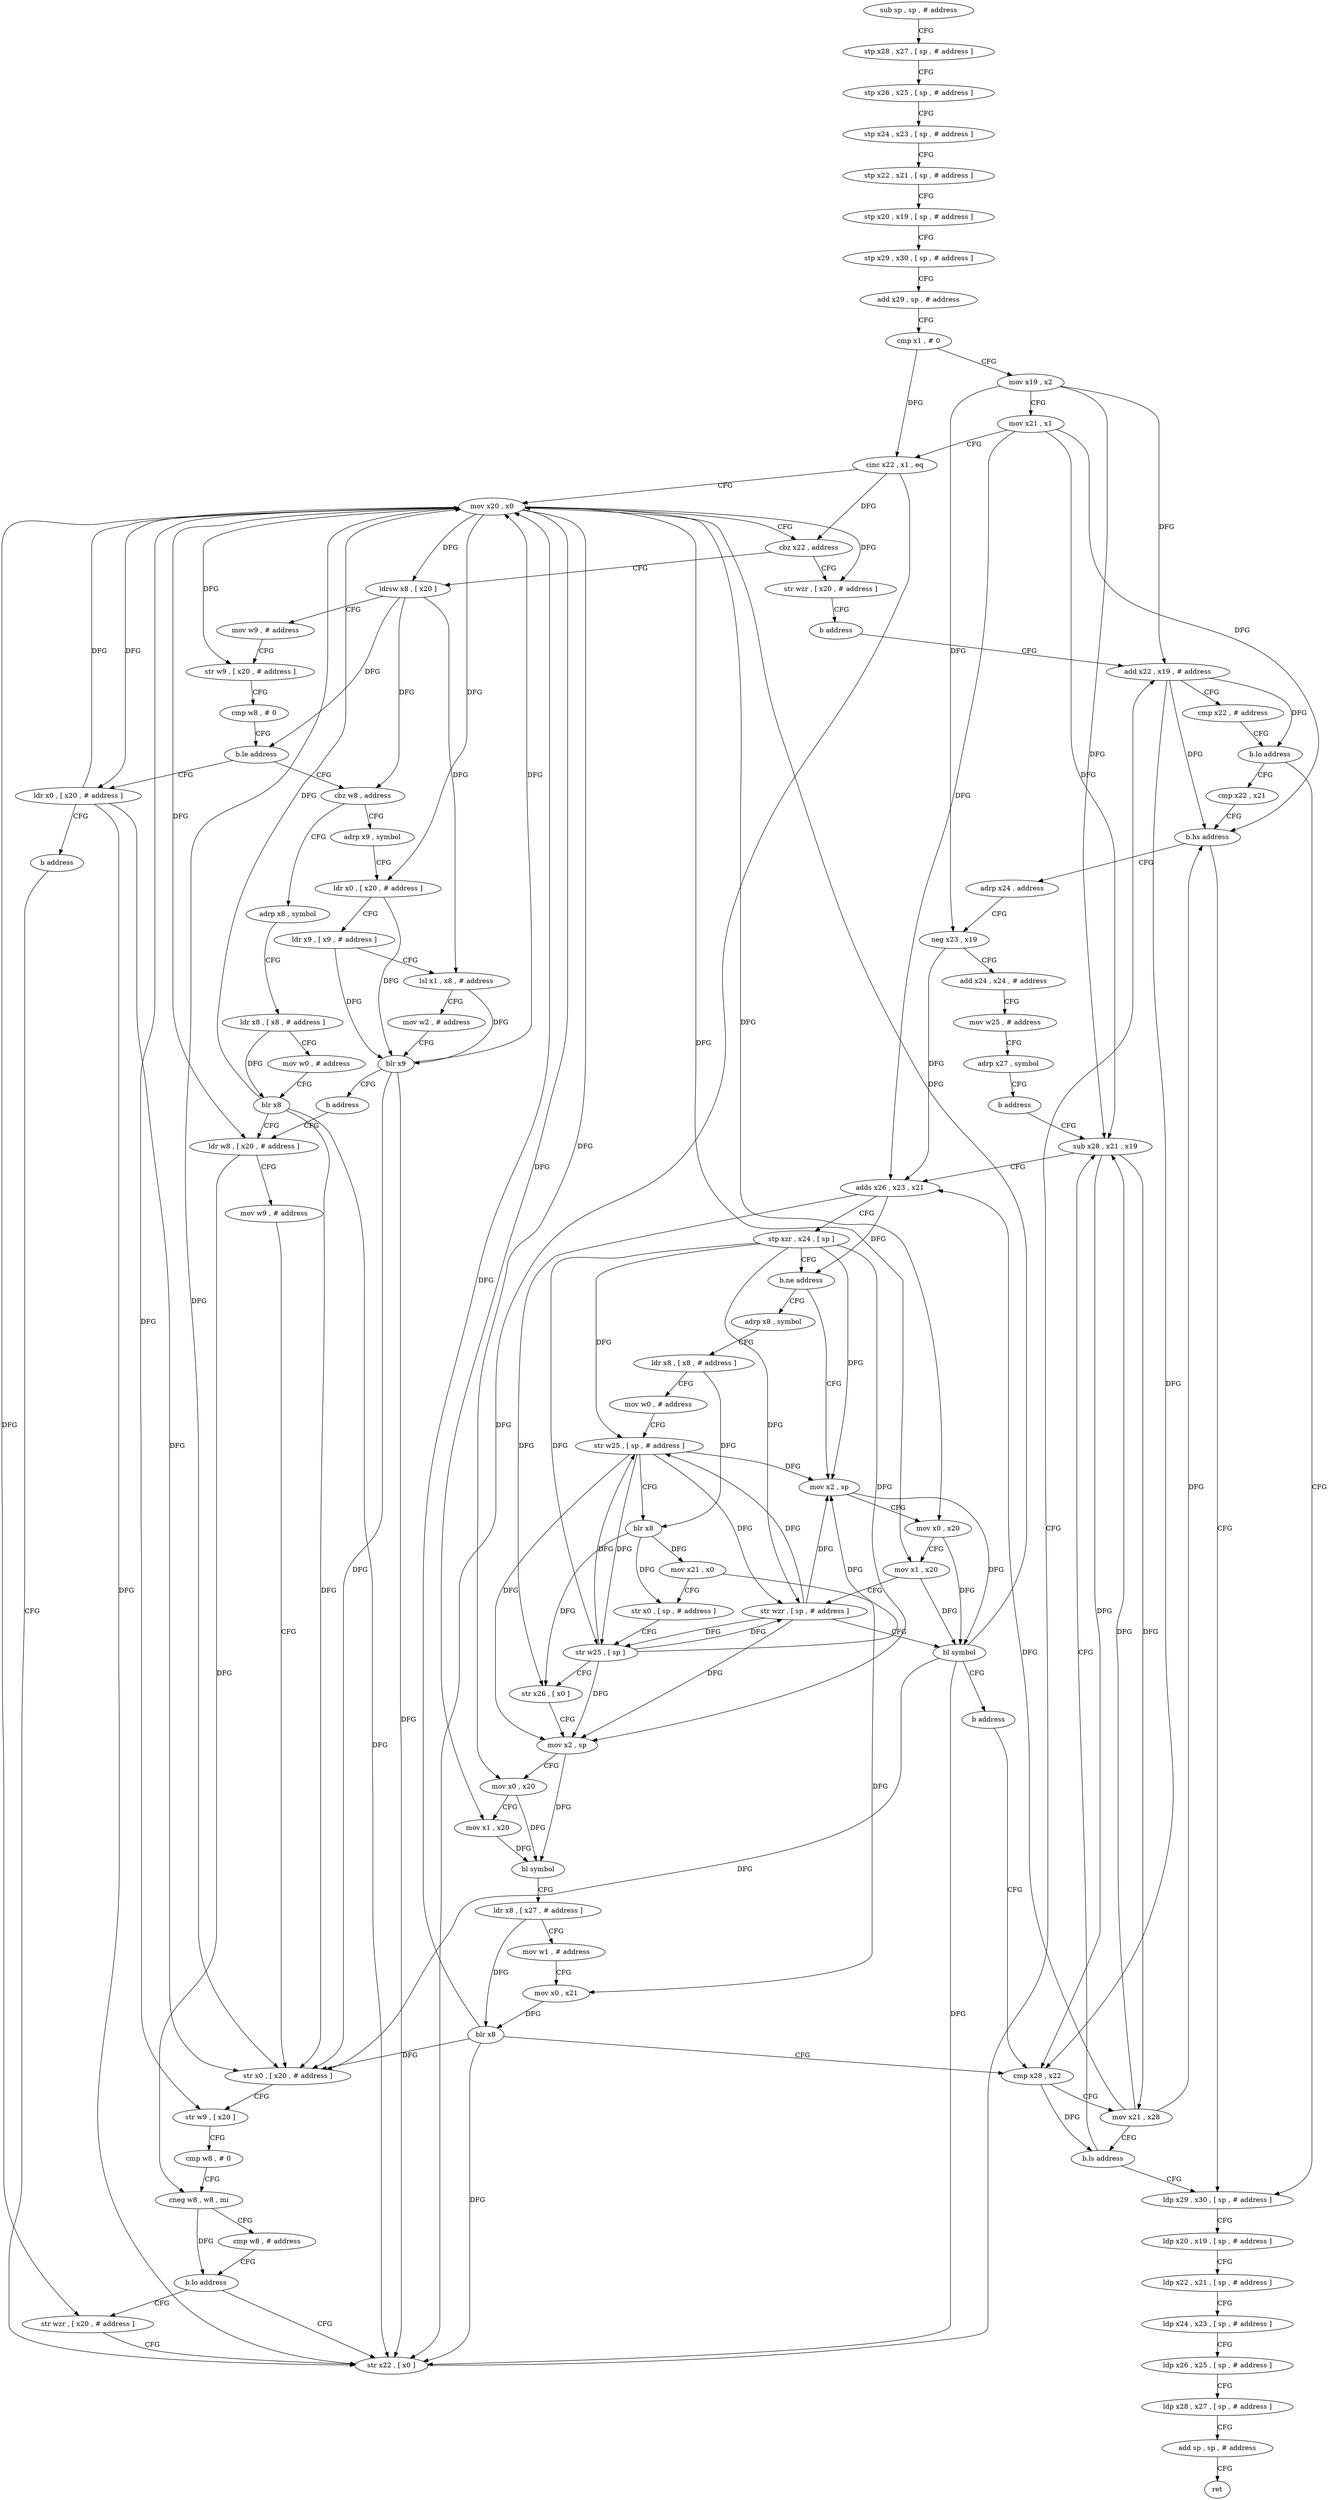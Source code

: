 digraph "func" {
"4255132" [label = "sub sp , sp , # address" ]
"4255136" [label = "stp x28 , x27 , [ sp , # address ]" ]
"4255140" [label = "stp x26 , x25 , [ sp , # address ]" ]
"4255144" [label = "stp x24 , x23 , [ sp , # address ]" ]
"4255148" [label = "stp x22 , x21 , [ sp , # address ]" ]
"4255152" [label = "stp x20 , x19 , [ sp , # address ]" ]
"4255156" [label = "stp x29 , x30 , [ sp , # address ]" ]
"4255160" [label = "add x29 , sp , # address" ]
"4255164" [label = "cmp x1 , # 0" ]
"4255168" [label = "mov x19 , x2" ]
"4255172" [label = "mov x21 , x1" ]
"4255176" [label = "cinc x22 , x1 , eq" ]
"4255180" [label = "mov x20 , x0" ]
"4255184" [label = "cbz x22 , address" ]
"4255216" [label = "str wzr , [ x20 , # address ]" ]
"4255188" [label = "ldrsw x8 , [ x20 ]" ]
"4255220" [label = "b address" ]
"4255312" [label = "add x22 , x19 , # address" ]
"4255192" [label = "mov w9 , # address" ]
"4255196" [label = "str w9 , [ x20 , # address ]" ]
"4255200" [label = "cmp w8 , # 0" ]
"4255204" [label = "b.le address" ]
"4255224" [label = "cbz w8 , address" ]
"4255208" [label = "ldr x0 , [ x20 , # address ]" ]
"4255316" [label = "cmp x22 , # address" ]
"4255320" [label = "b.lo address" ]
"4255476" [label = "ldp x29 , x30 , [ sp , # address ]" ]
"4255324" [label = "cmp x22 , x21" ]
"4255256" [label = "adrp x8 , symbol" ]
"4255228" [label = "adrp x9 , symbol" ]
"4255212" [label = "b address" ]
"4255308" [label = "str x22 , [ x0 ]" ]
"4255480" [label = "ldp x20 , x19 , [ sp , # address ]" ]
"4255484" [label = "ldp x22 , x21 , [ sp , # address ]" ]
"4255488" [label = "ldp x24 , x23 , [ sp , # address ]" ]
"4255492" [label = "ldp x26 , x25 , [ sp , # address ]" ]
"4255496" [label = "ldp x28 , x27 , [ sp , # address ]" ]
"4255500" [label = "add sp , sp , # address" ]
"4255504" [label = "ret" ]
"4255328" [label = "b.hs address" ]
"4255332" [label = "adrp x24 , address" ]
"4255260" [label = "ldr x8 , [ x8 , # address ]" ]
"4255264" [label = "mov w0 , # address" ]
"4255268" [label = "blr x8" ]
"4255272" [label = "ldr w8 , [ x20 , # address ]" ]
"4255232" [label = "ldr x0 , [ x20 , # address ]" ]
"4255236" [label = "ldr x9 , [ x9 , # address ]" ]
"4255240" [label = "lsl x1 , x8 , # address" ]
"4255244" [label = "mov w2 , # address" ]
"4255248" [label = "blr x9" ]
"4255252" [label = "b address" ]
"4255336" [label = "neg x23 , x19" ]
"4255340" [label = "add x24 , x24 , # address" ]
"4255344" [label = "mov w25 , # address" ]
"4255348" [label = "adrp x27 , symbol" ]
"4255352" [label = "b address" ]
"4255436" [label = "sub x28 , x21 , x19" ]
"4255304" [label = "str wzr , [ x20 , # address ]" ]
"4255276" [label = "mov w9 , # address" ]
"4255280" [label = "str x0 , [ x20 , # address ]" ]
"4255284" [label = "str w9 , [ x20 ]" ]
"4255288" [label = "cmp w8 , # 0" ]
"4255292" [label = "cneg w8 , w8 , mi" ]
"4255296" [label = "cmp w8 , # address" ]
"4255300" [label = "b.lo address" ]
"4255440" [label = "adds x26 , x23 , x21" ]
"4255444" [label = "stp xzr , x24 , [ sp ]" ]
"4255448" [label = "b.ne address" ]
"4255356" [label = "adrp x8 , symbol" ]
"4255452" [label = "mov x2 , sp" ]
"4255360" [label = "ldr x8 , [ x8 , # address ]" ]
"4255364" [label = "mov w0 , # address" ]
"4255368" [label = "str w25 , [ sp , # address ]" ]
"4255372" [label = "blr x8" ]
"4255376" [label = "mov x21 , x0" ]
"4255380" [label = "str x0 , [ sp , # address ]" ]
"4255384" [label = "str w25 , [ sp ]" ]
"4255388" [label = "str x26 , [ x0 ]" ]
"4255392" [label = "mov x2 , sp" ]
"4255396" [label = "mov x0 , x20" ]
"4255400" [label = "mov x1 , x20" ]
"4255404" [label = "bl symbol" ]
"4255408" [label = "ldr x8 , [ x27 , # address ]" ]
"4255412" [label = "mov w1 , # address" ]
"4255416" [label = "mov x0 , x21" ]
"4255420" [label = "blr x8" ]
"4255424" [label = "cmp x28 , x22" ]
"4255456" [label = "mov x0 , x20" ]
"4255460" [label = "mov x1 , x20" ]
"4255464" [label = "str wzr , [ sp , # address ]" ]
"4255468" [label = "bl symbol" ]
"4255472" [label = "b address" ]
"4255428" [label = "mov x21 , x28" ]
"4255432" [label = "b.ls address" ]
"4255132" -> "4255136" [ label = "CFG" ]
"4255136" -> "4255140" [ label = "CFG" ]
"4255140" -> "4255144" [ label = "CFG" ]
"4255144" -> "4255148" [ label = "CFG" ]
"4255148" -> "4255152" [ label = "CFG" ]
"4255152" -> "4255156" [ label = "CFG" ]
"4255156" -> "4255160" [ label = "CFG" ]
"4255160" -> "4255164" [ label = "CFG" ]
"4255164" -> "4255168" [ label = "CFG" ]
"4255164" -> "4255176" [ label = "DFG" ]
"4255168" -> "4255172" [ label = "CFG" ]
"4255168" -> "4255312" [ label = "DFG" ]
"4255168" -> "4255336" [ label = "DFG" ]
"4255168" -> "4255436" [ label = "DFG" ]
"4255172" -> "4255176" [ label = "CFG" ]
"4255172" -> "4255328" [ label = "DFG" ]
"4255172" -> "4255436" [ label = "DFG" ]
"4255172" -> "4255440" [ label = "DFG" ]
"4255176" -> "4255180" [ label = "CFG" ]
"4255176" -> "4255184" [ label = "DFG" ]
"4255176" -> "4255308" [ label = "DFG" ]
"4255180" -> "4255184" [ label = "CFG" ]
"4255180" -> "4255216" [ label = "DFG" ]
"4255180" -> "4255188" [ label = "DFG" ]
"4255180" -> "4255196" [ label = "DFG" ]
"4255180" -> "4255208" [ label = "DFG" ]
"4255180" -> "4255232" [ label = "DFG" ]
"4255180" -> "4255272" [ label = "DFG" ]
"4255180" -> "4255280" [ label = "DFG" ]
"4255180" -> "4255284" [ label = "DFG" ]
"4255180" -> "4255396" [ label = "DFG" ]
"4255180" -> "4255400" [ label = "DFG" ]
"4255180" -> "4255456" [ label = "DFG" ]
"4255180" -> "4255460" [ label = "DFG" ]
"4255180" -> "4255304" [ label = "DFG" ]
"4255184" -> "4255216" [ label = "CFG" ]
"4255184" -> "4255188" [ label = "CFG" ]
"4255216" -> "4255220" [ label = "CFG" ]
"4255188" -> "4255192" [ label = "CFG" ]
"4255188" -> "4255204" [ label = "DFG" ]
"4255188" -> "4255224" [ label = "DFG" ]
"4255188" -> "4255240" [ label = "DFG" ]
"4255220" -> "4255312" [ label = "CFG" ]
"4255312" -> "4255316" [ label = "CFG" ]
"4255312" -> "4255320" [ label = "DFG" ]
"4255312" -> "4255328" [ label = "DFG" ]
"4255312" -> "4255424" [ label = "DFG" ]
"4255192" -> "4255196" [ label = "CFG" ]
"4255196" -> "4255200" [ label = "CFG" ]
"4255200" -> "4255204" [ label = "CFG" ]
"4255204" -> "4255224" [ label = "CFG" ]
"4255204" -> "4255208" [ label = "CFG" ]
"4255224" -> "4255256" [ label = "CFG" ]
"4255224" -> "4255228" [ label = "CFG" ]
"4255208" -> "4255212" [ label = "CFG" ]
"4255208" -> "4255180" [ label = "DFG" ]
"4255208" -> "4255308" [ label = "DFG" ]
"4255208" -> "4255280" [ label = "DFG" ]
"4255316" -> "4255320" [ label = "CFG" ]
"4255320" -> "4255476" [ label = "CFG" ]
"4255320" -> "4255324" [ label = "CFG" ]
"4255476" -> "4255480" [ label = "CFG" ]
"4255324" -> "4255328" [ label = "CFG" ]
"4255256" -> "4255260" [ label = "CFG" ]
"4255228" -> "4255232" [ label = "CFG" ]
"4255212" -> "4255308" [ label = "CFG" ]
"4255308" -> "4255312" [ label = "CFG" ]
"4255480" -> "4255484" [ label = "CFG" ]
"4255484" -> "4255488" [ label = "CFG" ]
"4255488" -> "4255492" [ label = "CFG" ]
"4255492" -> "4255496" [ label = "CFG" ]
"4255496" -> "4255500" [ label = "CFG" ]
"4255500" -> "4255504" [ label = "CFG" ]
"4255328" -> "4255476" [ label = "CFG" ]
"4255328" -> "4255332" [ label = "CFG" ]
"4255332" -> "4255336" [ label = "CFG" ]
"4255260" -> "4255264" [ label = "CFG" ]
"4255260" -> "4255268" [ label = "DFG" ]
"4255264" -> "4255268" [ label = "CFG" ]
"4255268" -> "4255272" [ label = "CFG" ]
"4255268" -> "4255180" [ label = "DFG" ]
"4255268" -> "4255308" [ label = "DFG" ]
"4255268" -> "4255280" [ label = "DFG" ]
"4255272" -> "4255276" [ label = "CFG" ]
"4255272" -> "4255292" [ label = "DFG" ]
"4255232" -> "4255236" [ label = "CFG" ]
"4255232" -> "4255248" [ label = "DFG" ]
"4255236" -> "4255240" [ label = "CFG" ]
"4255236" -> "4255248" [ label = "DFG" ]
"4255240" -> "4255244" [ label = "CFG" ]
"4255240" -> "4255248" [ label = "DFG" ]
"4255244" -> "4255248" [ label = "CFG" ]
"4255248" -> "4255252" [ label = "CFG" ]
"4255248" -> "4255180" [ label = "DFG" ]
"4255248" -> "4255308" [ label = "DFG" ]
"4255248" -> "4255280" [ label = "DFG" ]
"4255252" -> "4255272" [ label = "CFG" ]
"4255336" -> "4255340" [ label = "CFG" ]
"4255336" -> "4255440" [ label = "DFG" ]
"4255340" -> "4255344" [ label = "CFG" ]
"4255344" -> "4255348" [ label = "CFG" ]
"4255348" -> "4255352" [ label = "CFG" ]
"4255352" -> "4255436" [ label = "CFG" ]
"4255436" -> "4255440" [ label = "CFG" ]
"4255436" -> "4255424" [ label = "DFG" ]
"4255436" -> "4255428" [ label = "DFG" ]
"4255304" -> "4255308" [ label = "CFG" ]
"4255276" -> "4255280" [ label = "CFG" ]
"4255280" -> "4255284" [ label = "CFG" ]
"4255284" -> "4255288" [ label = "CFG" ]
"4255288" -> "4255292" [ label = "CFG" ]
"4255292" -> "4255296" [ label = "CFG" ]
"4255292" -> "4255300" [ label = "DFG" ]
"4255296" -> "4255300" [ label = "CFG" ]
"4255300" -> "4255308" [ label = "CFG" ]
"4255300" -> "4255304" [ label = "CFG" ]
"4255440" -> "4255444" [ label = "CFG" ]
"4255440" -> "4255388" [ label = "DFG" ]
"4255440" -> "4255448" [ label = "DFG" ]
"4255444" -> "4255448" [ label = "CFG" ]
"4255444" -> "4255368" [ label = "DFG" ]
"4255444" -> "4255384" [ label = "DFG" ]
"4255444" -> "4255392" [ label = "DFG" ]
"4255444" -> "4255452" [ label = "DFG" ]
"4255444" -> "4255464" [ label = "DFG" ]
"4255448" -> "4255356" [ label = "CFG" ]
"4255448" -> "4255452" [ label = "CFG" ]
"4255356" -> "4255360" [ label = "CFG" ]
"4255452" -> "4255456" [ label = "CFG" ]
"4255452" -> "4255468" [ label = "DFG" ]
"4255360" -> "4255364" [ label = "CFG" ]
"4255360" -> "4255372" [ label = "DFG" ]
"4255364" -> "4255368" [ label = "CFG" ]
"4255368" -> "4255372" [ label = "CFG" ]
"4255368" -> "4255384" [ label = "DFG" ]
"4255368" -> "4255392" [ label = "DFG" ]
"4255368" -> "4255452" [ label = "DFG" ]
"4255368" -> "4255464" [ label = "DFG" ]
"4255372" -> "4255376" [ label = "DFG" ]
"4255372" -> "4255380" [ label = "DFG" ]
"4255372" -> "4255388" [ label = "DFG" ]
"4255376" -> "4255380" [ label = "CFG" ]
"4255376" -> "4255416" [ label = "DFG" ]
"4255380" -> "4255384" [ label = "CFG" ]
"4255384" -> "4255388" [ label = "CFG" ]
"4255384" -> "4255368" [ label = "DFG" ]
"4255384" -> "4255392" [ label = "DFG" ]
"4255384" -> "4255452" [ label = "DFG" ]
"4255384" -> "4255464" [ label = "DFG" ]
"4255388" -> "4255392" [ label = "CFG" ]
"4255392" -> "4255396" [ label = "CFG" ]
"4255392" -> "4255404" [ label = "DFG" ]
"4255396" -> "4255400" [ label = "CFG" ]
"4255396" -> "4255404" [ label = "DFG" ]
"4255400" -> "4255404" [ label = "DFG" ]
"4255404" -> "4255408" [ label = "CFG" ]
"4255408" -> "4255412" [ label = "CFG" ]
"4255408" -> "4255420" [ label = "DFG" ]
"4255412" -> "4255416" [ label = "CFG" ]
"4255416" -> "4255420" [ label = "DFG" ]
"4255420" -> "4255424" [ label = "CFG" ]
"4255420" -> "4255180" [ label = "DFG" ]
"4255420" -> "4255280" [ label = "DFG" ]
"4255420" -> "4255308" [ label = "DFG" ]
"4255424" -> "4255428" [ label = "CFG" ]
"4255424" -> "4255432" [ label = "DFG" ]
"4255456" -> "4255460" [ label = "CFG" ]
"4255456" -> "4255468" [ label = "DFG" ]
"4255460" -> "4255464" [ label = "CFG" ]
"4255460" -> "4255468" [ label = "DFG" ]
"4255464" -> "4255468" [ label = "CFG" ]
"4255464" -> "4255368" [ label = "DFG" ]
"4255464" -> "4255384" [ label = "DFG" ]
"4255464" -> "4255392" [ label = "DFG" ]
"4255464" -> "4255452" [ label = "DFG" ]
"4255468" -> "4255472" [ label = "CFG" ]
"4255468" -> "4255180" [ label = "DFG" ]
"4255468" -> "4255280" [ label = "DFG" ]
"4255468" -> "4255308" [ label = "DFG" ]
"4255472" -> "4255424" [ label = "CFG" ]
"4255428" -> "4255432" [ label = "CFG" ]
"4255428" -> "4255328" [ label = "DFG" ]
"4255428" -> "4255440" [ label = "DFG" ]
"4255428" -> "4255436" [ label = "DFG" ]
"4255432" -> "4255476" [ label = "CFG" ]
"4255432" -> "4255436" [ label = "CFG" ]
}

